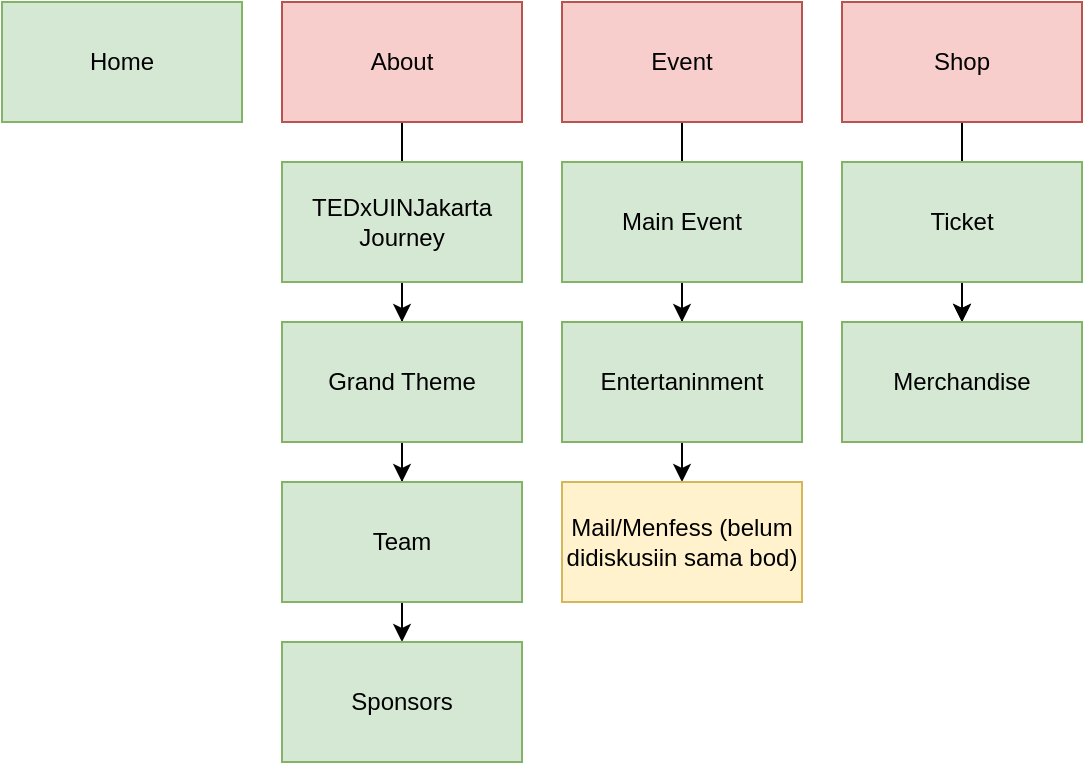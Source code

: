 <mxfile version="20.6.0" type="github"><diagram id="yoZUfD9qOW_IXJNRTgh8" name="Page-1"><mxGraphModel dx="1422" dy="804" grid="1" gridSize="10" guides="1" tooltips="1" connect="1" arrows="1" fold="1" page="1" pageScale="1" pageWidth="1200" pageHeight="1600" math="0" shadow="0"><root><mxCell id="0"/><mxCell id="1" parent="0"/><mxCell id="myNg4sWkR9LaX3MExYH0-1" value="Home" style="rounded=0;whiteSpace=wrap;html=1;fillColor=#d5e8d4;strokeColor=#82b366;" vertex="1" parent="1"><mxGeometry x="40" y="40" width="120" height="60" as="geometry"/></mxCell><mxCell id="myNg4sWkR9LaX3MExYH0-14" value="" style="edgeStyle=orthogonalEdgeStyle;rounded=0;orthogonalLoop=1;jettySize=auto;html=1;" edge="1" parent="1" source="myNg4sWkR9LaX3MExYH0-2" target="myNg4sWkR9LaX3MExYH0-5"><mxGeometry relative="1" as="geometry"/></mxCell><mxCell id="myNg4sWkR9LaX3MExYH0-2" value="About" style="rounded=0;whiteSpace=wrap;html=1;fillColor=#f8cecc;strokeColor=#b85450;" vertex="1" parent="1"><mxGeometry x="180" y="40" width="120" height="60" as="geometry"/></mxCell><mxCell id="myNg4sWkR9LaX3MExYH0-17" value="" style="edgeStyle=orthogonalEdgeStyle;rounded=0;orthogonalLoop=1;jettySize=auto;html=1;" edge="1" parent="1" source="myNg4sWkR9LaX3MExYH0-3" target="myNg4sWkR9LaX3MExYH0-9"><mxGeometry relative="1" as="geometry"/></mxCell><mxCell id="myNg4sWkR9LaX3MExYH0-3" value="Event" style="rounded=0;whiteSpace=wrap;html=1;fillColor=#f8cecc;strokeColor=#b85450;" vertex="1" parent="1"><mxGeometry x="320" y="40" width="120" height="60" as="geometry"/></mxCell><mxCell id="myNg4sWkR9LaX3MExYH0-15" value="" style="edgeStyle=orthogonalEdgeStyle;rounded=0;orthogonalLoop=1;jettySize=auto;html=1;" edge="1" parent="1" source="myNg4sWkR9LaX3MExYH0-4" target="myNg4sWkR9LaX3MExYH0-6"><mxGeometry relative="1" as="geometry"/></mxCell><mxCell id="myNg4sWkR9LaX3MExYH0-4" value="TEDxUINJakarta Journey" style="rounded=0;whiteSpace=wrap;html=1;fillColor=#d5e8d4;strokeColor=#82b366;" vertex="1" parent="1"><mxGeometry x="180" y="120" width="120" height="60" as="geometry"/></mxCell><mxCell id="myNg4sWkR9LaX3MExYH0-16" value="" style="edgeStyle=orthogonalEdgeStyle;rounded=0;orthogonalLoop=1;jettySize=auto;html=1;" edge="1" parent="1" source="myNg4sWkR9LaX3MExYH0-5" target="myNg4sWkR9LaX3MExYH0-7"><mxGeometry relative="1" as="geometry"/></mxCell><mxCell id="myNg4sWkR9LaX3MExYH0-5" value="Grand Theme" style="rounded=0;whiteSpace=wrap;html=1;fillColor=#d5e8d4;strokeColor=#82b366;" vertex="1" parent="1"><mxGeometry x="180" y="200" width="120" height="60" as="geometry"/></mxCell><mxCell id="myNg4sWkR9LaX3MExYH0-6" value="Team" style="rounded=0;whiteSpace=wrap;html=1;fillColor=#d5e8d4;strokeColor=#82b366;" vertex="1" parent="1"><mxGeometry x="180" y="280" width="120" height="60" as="geometry"/></mxCell><mxCell id="myNg4sWkR9LaX3MExYH0-7" value="Sponsors" style="rounded=0;whiteSpace=wrap;html=1;fillColor=#d5e8d4;strokeColor=#82b366;" vertex="1" parent="1"><mxGeometry x="180" y="360" width="120" height="60" as="geometry"/></mxCell><mxCell id="myNg4sWkR9LaX3MExYH0-18" value="" style="edgeStyle=orthogonalEdgeStyle;rounded=0;orthogonalLoop=1;jettySize=auto;html=1;" edge="1" parent="1" source="myNg4sWkR9LaX3MExYH0-8" target="myNg4sWkR9LaX3MExYH0-10"><mxGeometry relative="1" as="geometry"/></mxCell><mxCell id="myNg4sWkR9LaX3MExYH0-8" value="Main Event" style="rounded=0;whiteSpace=wrap;html=1;fillColor=#d5e8d4;strokeColor=#82b366;" vertex="1" parent="1"><mxGeometry x="320" y="120" width="120" height="60" as="geometry"/></mxCell><mxCell id="myNg4sWkR9LaX3MExYH0-9" value="Entertaninment" style="rounded=0;whiteSpace=wrap;html=1;fillColor=#d5e8d4;strokeColor=#82b366;" vertex="1" parent="1"><mxGeometry x="320" y="200" width="120" height="60" as="geometry"/></mxCell><mxCell id="myNg4sWkR9LaX3MExYH0-10" value="Mail/Menfess (belum didiskusiin sama bod)" style="rounded=0;whiteSpace=wrap;html=1;fillColor=#fff2cc;strokeColor=#d6b656;" vertex="1" parent="1"><mxGeometry x="320" y="280" width="120" height="60" as="geometry"/></mxCell><mxCell id="myNg4sWkR9LaX3MExYH0-21" value="" style="edgeStyle=orthogonalEdgeStyle;rounded=0;orthogonalLoop=1;jettySize=auto;html=1;" edge="1" parent="1" source="myNg4sWkR9LaX3MExYH0-11" target="myNg4sWkR9LaX3MExYH0-13"><mxGeometry relative="1" as="geometry"/></mxCell><mxCell id="myNg4sWkR9LaX3MExYH0-11" value="Shop" style="rounded=0;whiteSpace=wrap;html=1;fillColor=#f8cecc;strokeColor=#b85450;" vertex="1" parent="1"><mxGeometry x="460" y="40" width="120" height="60" as="geometry"/></mxCell><mxCell id="myNg4sWkR9LaX3MExYH0-19" value="" style="edgeStyle=orthogonalEdgeStyle;rounded=0;orthogonalLoop=1;jettySize=auto;html=1;" edge="1" parent="1" source="myNg4sWkR9LaX3MExYH0-12" target="myNg4sWkR9LaX3MExYH0-13"><mxGeometry relative="1" as="geometry"/></mxCell><mxCell id="myNg4sWkR9LaX3MExYH0-12" value="Ticket" style="rounded=0;whiteSpace=wrap;html=1;fillColor=#d5e8d4;strokeColor=#82b366;" vertex="1" parent="1"><mxGeometry x="460" y="120" width="120" height="60" as="geometry"/></mxCell><mxCell id="myNg4sWkR9LaX3MExYH0-13" value="Merchandise" style="rounded=0;whiteSpace=wrap;html=1;fillColor=#d5e8d4;strokeColor=#82b366;" vertex="1" parent="1"><mxGeometry x="460" y="200" width="120" height="60" as="geometry"/></mxCell></root></mxGraphModel></diagram></mxfile>